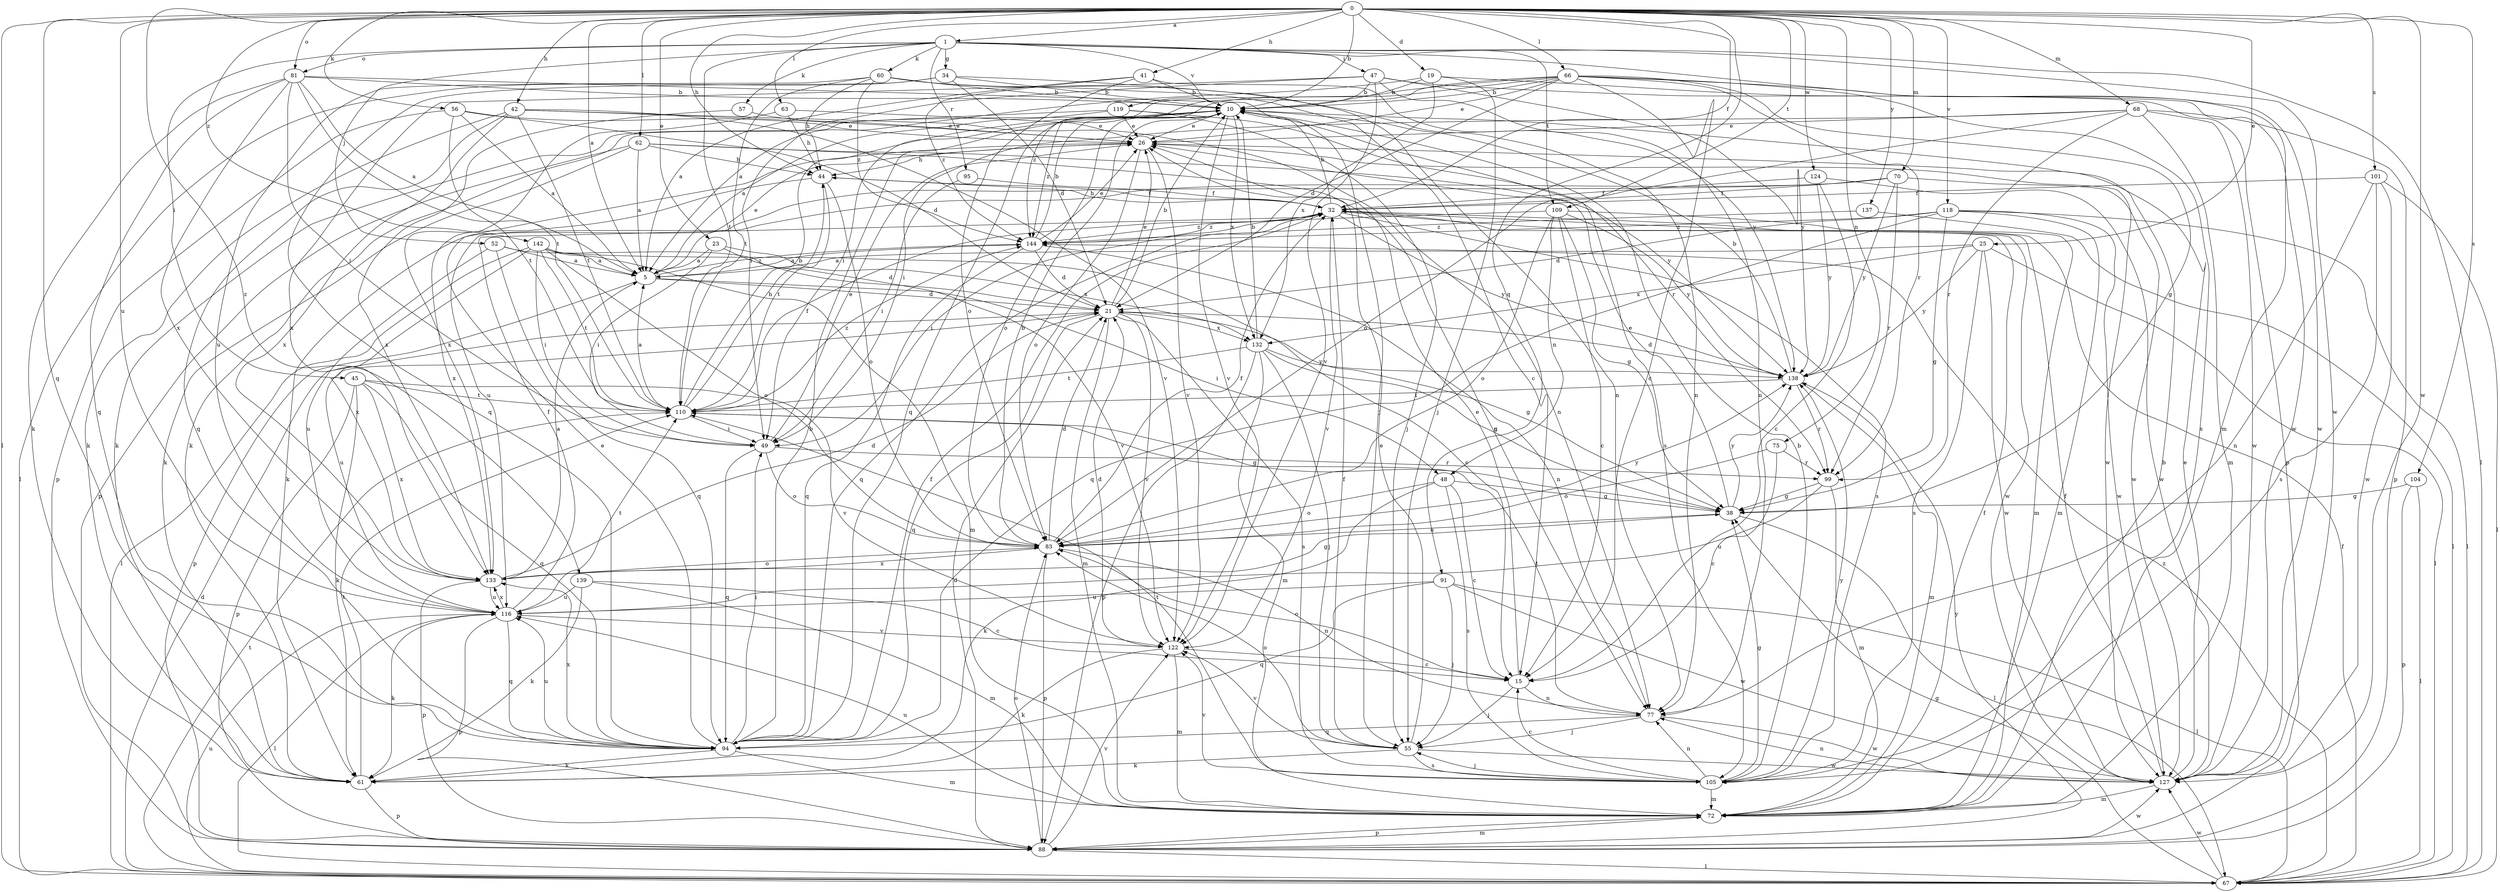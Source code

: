 strict digraph  {
0;
1;
5;
10;
15;
19;
21;
23;
25;
26;
32;
34;
38;
41;
42;
44;
45;
47;
48;
49;
52;
55;
56;
57;
60;
61;
62;
63;
66;
67;
68;
70;
72;
75;
77;
81;
83;
88;
91;
94;
95;
99;
101;
104;
105;
109;
110;
116;
118;
119;
122;
124;
127;
132;
133;
137;
138;
139;
142;
144;
0 -> 1  [label=a];
0 -> 5  [label=a];
0 -> 10  [label=b];
0 -> 19  [label=d];
0 -> 23  [label=e];
0 -> 25  [label=e];
0 -> 32  [label=f];
0 -> 41  [label=h];
0 -> 42  [label=h];
0 -> 44  [label=h];
0 -> 56  [label=k];
0 -> 62  [label=l];
0 -> 63  [label=l];
0 -> 66  [label=l];
0 -> 67  [label=l];
0 -> 70  [label=m];
0 -> 75  [label=n];
0 -> 81  [label=o];
0 -> 91  [label=q];
0 -> 94  [label=q];
0 -> 101  [label=s];
0 -> 104  [label=s];
0 -> 109  [label=t];
0 -> 116  [label=u];
0 -> 118  [label=v];
0 -> 124  [label=w];
0 -> 127  [label=w];
0 -> 137  [label=y];
0 -> 139  [label=z];
0 -> 142  [label=z];
0 -> 68  [label=m];
1 -> 34  [label=g];
1 -> 45  [label=i];
1 -> 47  [label=i];
1 -> 52  [label=j];
1 -> 57  [label=k];
1 -> 60  [label=k];
1 -> 67  [label=l];
1 -> 72  [label=m];
1 -> 81  [label=o];
1 -> 95  [label=r];
1 -> 109  [label=t];
1 -> 110  [label=t];
1 -> 119  [label=v];
1 -> 127  [label=w];
5 -> 21  [label=d];
5 -> 26  [label=e];
5 -> 48  [label=i];
5 -> 88  [label=p];
5 -> 144  [label=z];
10 -> 26  [label=e];
10 -> 61  [label=k];
10 -> 83  [label=o];
10 -> 105  [label=s];
10 -> 122  [label=v];
10 -> 132  [label=x];
10 -> 144  [label=z];
15 -> 26  [label=e];
15 -> 55  [label=j];
15 -> 77  [label=n];
15 -> 83  [label=o];
19 -> 5  [label=a];
19 -> 10  [label=b];
19 -> 55  [label=j];
19 -> 127  [label=w];
19 -> 132  [label=x];
21 -> 10  [label=b];
21 -> 26  [label=e];
21 -> 38  [label=g];
21 -> 72  [label=m];
21 -> 94  [label=q];
21 -> 105  [label=s];
21 -> 116  [label=u];
21 -> 122  [label=v];
21 -> 132  [label=x];
23 -> 5  [label=a];
23 -> 21  [label=d];
23 -> 49  [label=i];
23 -> 132  [label=x];
25 -> 5  [label=a];
25 -> 67  [label=l];
25 -> 105  [label=s];
25 -> 127  [label=w];
25 -> 132  [label=x];
25 -> 138  [label=y];
26 -> 44  [label=h];
26 -> 83  [label=o];
26 -> 122  [label=v];
26 -> 127  [label=w];
32 -> 10  [label=b];
32 -> 44  [label=h];
32 -> 49  [label=i];
32 -> 94  [label=q];
32 -> 105  [label=s];
32 -> 122  [label=v];
32 -> 127  [label=w];
32 -> 138  [label=y];
32 -> 144  [label=z];
34 -> 10  [label=b];
34 -> 21  [label=d];
34 -> 67  [label=l];
34 -> 77  [label=n];
34 -> 94  [label=q];
38 -> 26  [label=e];
38 -> 67  [label=l];
38 -> 83  [label=o];
38 -> 138  [label=y];
41 -> 5  [label=a];
41 -> 10  [label=b];
41 -> 83  [label=o];
41 -> 138  [label=y];
41 -> 144  [label=z];
42 -> 26  [label=e];
42 -> 61  [label=k];
42 -> 77  [label=n];
42 -> 94  [label=q];
42 -> 110  [label=t];
42 -> 122  [label=v];
42 -> 133  [label=x];
44 -> 32  [label=f];
44 -> 83  [label=o];
44 -> 110  [label=t];
44 -> 133  [label=x];
45 -> 61  [label=k];
45 -> 88  [label=p];
45 -> 94  [label=q];
45 -> 110  [label=t];
45 -> 122  [label=v];
45 -> 133  [label=x];
47 -> 10  [label=b];
47 -> 49  [label=i];
47 -> 77  [label=n];
47 -> 88  [label=p];
47 -> 122  [label=v];
47 -> 133  [label=x];
47 -> 138  [label=y];
48 -> 15  [label=c];
48 -> 38  [label=g];
48 -> 61  [label=k];
48 -> 83  [label=o];
48 -> 105  [label=s];
49 -> 26  [label=e];
49 -> 83  [label=o];
49 -> 94  [label=q];
49 -> 99  [label=r];
52 -> 5  [label=a];
52 -> 94  [label=q];
52 -> 116  [label=u];
52 -> 122  [label=v];
55 -> 26  [label=e];
55 -> 32  [label=f];
55 -> 61  [label=k];
55 -> 83  [label=o];
55 -> 105  [label=s];
55 -> 122  [label=v];
55 -> 127  [label=w];
56 -> 5  [label=a];
56 -> 21  [label=d];
56 -> 26  [label=e];
56 -> 88  [label=p];
56 -> 110  [label=t];
57 -> 26  [label=e];
57 -> 133  [label=x];
60 -> 10  [label=b];
60 -> 15  [label=c];
60 -> 44  [label=h];
60 -> 77  [label=n];
60 -> 110  [label=t];
60 -> 116  [label=u];
60 -> 144  [label=z];
61 -> 88  [label=p];
61 -> 110  [label=t];
62 -> 5  [label=a];
62 -> 44  [label=h];
62 -> 61  [label=k];
62 -> 77  [label=n];
62 -> 88  [label=p];
62 -> 138  [label=y];
63 -> 26  [label=e];
63 -> 44  [label=h];
63 -> 133  [label=x];
66 -> 10  [label=b];
66 -> 15  [label=c];
66 -> 21  [label=d];
66 -> 26  [label=e];
66 -> 38  [label=g];
66 -> 49  [label=i];
66 -> 94  [label=q];
66 -> 99  [label=r];
66 -> 105  [label=s];
66 -> 127  [label=w];
66 -> 144  [label=z];
67 -> 21  [label=d];
67 -> 32  [label=f];
67 -> 38  [label=g];
67 -> 110  [label=t];
67 -> 116  [label=u];
67 -> 127  [label=w];
67 -> 144  [label=z];
68 -> 26  [label=e];
68 -> 49  [label=i];
68 -> 72  [label=m];
68 -> 83  [label=o];
68 -> 88  [label=p];
68 -> 99  [label=r];
68 -> 127  [label=w];
70 -> 32  [label=f];
70 -> 61  [label=k];
70 -> 99  [label=r];
70 -> 116  [label=u];
70 -> 127  [label=w];
70 -> 138  [label=y];
72 -> 10  [label=b];
72 -> 32  [label=f];
72 -> 88  [label=p];
72 -> 116  [label=u];
75 -> 15  [label=c];
75 -> 83  [label=o];
75 -> 99  [label=r];
77 -> 55  [label=j];
77 -> 94  [label=q];
77 -> 110  [label=t];
77 -> 127  [label=w];
81 -> 5  [label=a];
81 -> 10  [label=b];
81 -> 49  [label=i];
81 -> 55  [label=j];
81 -> 61  [label=k];
81 -> 94  [label=q];
81 -> 110  [label=t];
81 -> 133  [label=x];
83 -> 10  [label=b];
83 -> 21  [label=d];
83 -> 32  [label=f];
83 -> 77  [label=n];
83 -> 88  [label=p];
83 -> 133  [label=x];
83 -> 138  [label=y];
88 -> 21  [label=d];
88 -> 67  [label=l];
88 -> 72  [label=m];
88 -> 83  [label=o];
88 -> 122  [label=v];
88 -> 127  [label=w];
88 -> 138  [label=y];
91 -> 55  [label=j];
91 -> 67  [label=l];
91 -> 94  [label=q];
91 -> 116  [label=u];
91 -> 127  [label=w];
94 -> 10  [label=b];
94 -> 26  [label=e];
94 -> 32  [label=f];
94 -> 49  [label=i];
94 -> 61  [label=k];
94 -> 72  [label=m];
94 -> 116  [label=u];
94 -> 133  [label=x];
95 -> 32  [label=f];
95 -> 49  [label=i];
99 -> 38  [label=g];
99 -> 72  [label=m];
99 -> 116  [label=u];
101 -> 32  [label=f];
101 -> 67  [label=l];
101 -> 77  [label=n];
101 -> 105  [label=s];
101 -> 127  [label=w];
104 -> 38  [label=g];
104 -> 67  [label=l];
104 -> 88  [label=p];
105 -> 10  [label=b];
105 -> 15  [label=c];
105 -> 38  [label=g];
105 -> 55  [label=j];
105 -> 72  [label=m];
105 -> 77  [label=n];
105 -> 110  [label=t];
105 -> 122  [label=v];
105 -> 138  [label=y];
109 -> 15  [label=c];
109 -> 38  [label=g];
109 -> 72  [label=m];
109 -> 83  [label=o];
109 -> 138  [label=y];
109 -> 144  [label=z];
109 -> 48  [label=n];
110 -> 5  [label=a];
110 -> 10  [label=b];
110 -> 32  [label=f];
110 -> 38  [label=g];
110 -> 44  [label=h];
110 -> 49  [label=i];
110 -> 144  [label=z];
116 -> 32  [label=f];
116 -> 61  [label=k];
116 -> 67  [label=l];
116 -> 88  [label=p];
116 -> 94  [label=q];
116 -> 110  [label=t];
116 -> 122  [label=v];
116 -> 133  [label=x];
118 -> 21  [label=d];
118 -> 38  [label=g];
118 -> 67  [label=l];
118 -> 72  [label=m];
118 -> 94  [label=q];
118 -> 127  [label=w];
118 -> 144  [label=z];
119 -> 5  [label=a];
119 -> 26  [label=e];
119 -> 55  [label=j];
119 -> 61  [label=k];
119 -> 99  [label=r];
122 -> 15  [label=c];
122 -> 21  [label=d];
122 -> 61  [label=k];
122 -> 72  [label=m];
124 -> 15  [label=c];
124 -> 32  [label=f];
124 -> 127  [label=w];
124 -> 138  [label=y];
127 -> 26  [label=e];
127 -> 32  [label=f];
127 -> 72  [label=m];
127 -> 77  [label=n];
132 -> 10  [label=b];
132 -> 38  [label=g];
132 -> 55  [label=j];
132 -> 72  [label=m];
132 -> 88  [label=p];
132 -> 110  [label=t];
132 -> 138  [label=y];
133 -> 5  [label=a];
133 -> 21  [label=d];
133 -> 38  [label=g];
133 -> 83  [label=o];
133 -> 88  [label=p];
133 -> 116  [label=u];
137 -> 67  [label=l];
137 -> 144  [label=z];
138 -> 10  [label=b];
138 -> 21  [label=d];
138 -> 72  [label=m];
138 -> 99  [label=r];
138 -> 110  [label=t];
139 -> 15  [label=c];
139 -> 61  [label=k];
139 -> 72  [label=m];
139 -> 116  [label=u];
142 -> 5  [label=a];
142 -> 15  [label=c];
142 -> 49  [label=i];
142 -> 67  [label=l];
142 -> 72  [label=m];
142 -> 83  [label=o];
142 -> 110  [label=t];
142 -> 133  [label=x];
144 -> 5  [label=a];
144 -> 10  [label=b];
144 -> 21  [label=d];
144 -> 26  [label=e];
144 -> 77  [label=n];
144 -> 94  [label=q];
}
